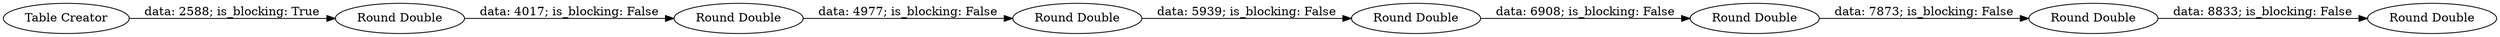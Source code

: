 digraph {
	"8405445949268860834_16" [label="Round Double"]
	"8405445949268860834_12" [label="Round Double"]
	"8405445949268860834_9" [label="Round Double"]
	"8405445949268860834_14" [label="Table Creator"]
	"8405445949268860834_15" [label="Round Double"]
	"8405445949268860834_11" [label="Round Double"]
	"8405445949268860834_10" [label="Round Double"]
	"8405445949268860834_13" [label="Round Double"]
	"8405445949268860834_16" -> "8405445949268860834_15" [label="data: 6908; is_blocking: False"]
	"8405445949268860834_12" -> "8405445949268860834_13" [label="data: 8833; is_blocking: False"]
	"8405445949268860834_10" -> "8405445949268860834_11" [label="data: 4017; is_blocking: False"]
	"8405445949268860834_9" -> "8405445949268860834_16" [label="data: 5939; is_blocking: False"]
	"8405445949268860834_14" -> "8405445949268860834_10" [label="data: 2588; is_blocking: True"]
	"8405445949268860834_11" -> "8405445949268860834_9" [label="data: 4977; is_blocking: False"]
	"8405445949268860834_15" -> "8405445949268860834_12" [label="data: 7873; is_blocking: False"]
	rankdir=LR
}

